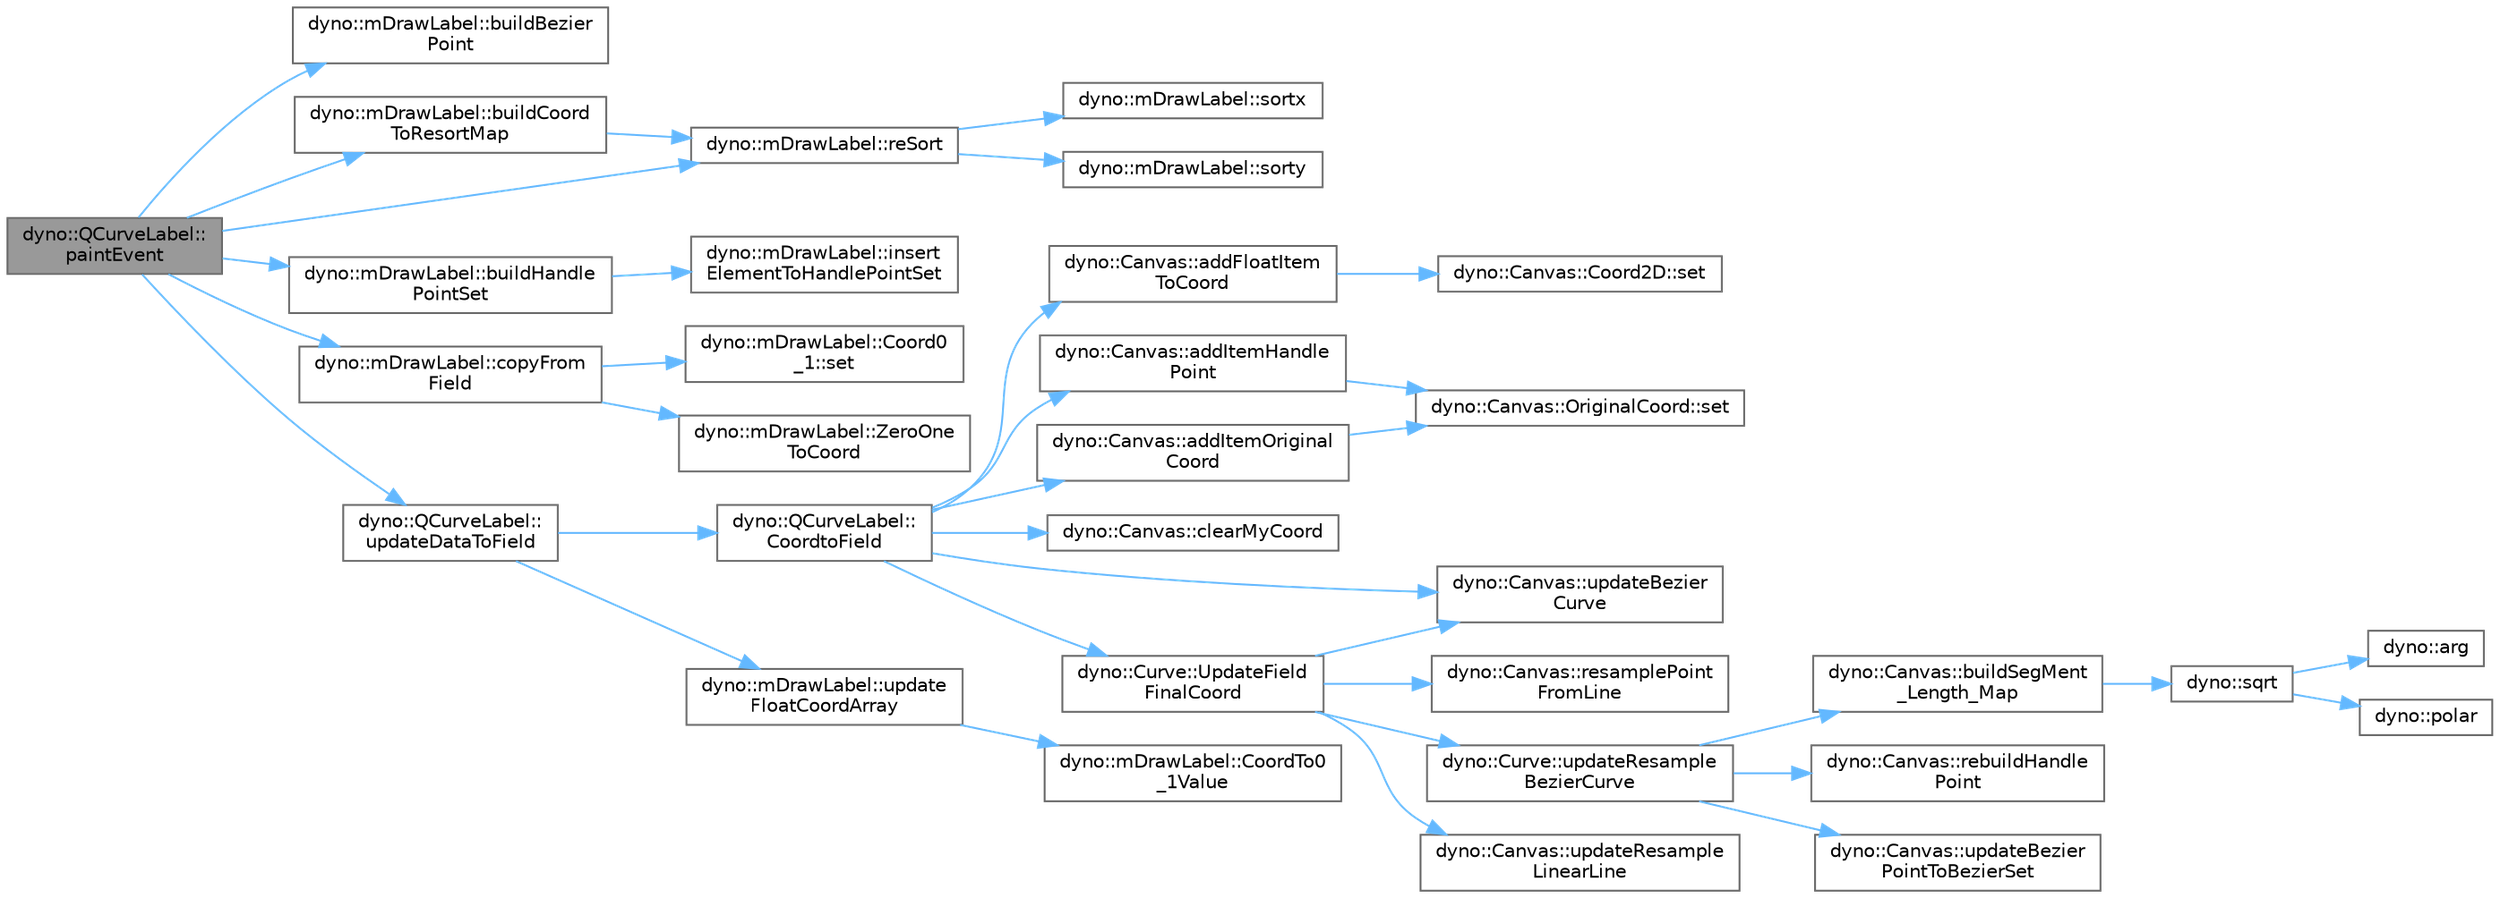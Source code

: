 digraph "dyno::QCurveLabel::paintEvent"
{
 // LATEX_PDF_SIZE
  bgcolor="transparent";
  edge [fontname=Helvetica,fontsize=10,labelfontname=Helvetica,labelfontsize=10];
  node [fontname=Helvetica,fontsize=10,shape=box,height=0.2,width=0.4];
  rankdir="LR";
  Node1 [id="Node000001",label="dyno::QCurveLabel::\lpaintEvent",height=0.2,width=0.4,color="gray40", fillcolor="grey60", style="filled", fontcolor="black",tooltip=" "];
  Node1 -> Node2 [id="edge1_Node000001_Node000002",color="steelblue1",style="solid",tooltip=" "];
  Node2 [id="Node000002",label="dyno::mDrawLabel::buildBezier\lPoint",height=0.2,width=0.4,color="grey40", fillcolor="white", style="filled",URL="$classdyno_1_1m_draw_label.html#af1004dfae41ba350c0d9ad366f81b608",tooltip=" "];
  Node1 -> Node3 [id="edge2_Node000001_Node000003",color="steelblue1",style="solid",tooltip=" "];
  Node3 [id="Node000003",label="dyno::mDrawLabel::buildCoord\lToResortMap",height=0.2,width=0.4,color="grey40", fillcolor="white", style="filled",URL="$classdyno_1_1m_draw_label.html#a552c21e08e75659109a4a65d480bf805",tooltip=" "];
  Node3 -> Node4 [id="edge3_Node000003_Node000004",color="steelblue1",style="solid",tooltip=" "];
  Node4 [id="Node000004",label="dyno::mDrawLabel::reSort",height=0.2,width=0.4,color="grey40", fillcolor="white", style="filled",URL="$classdyno_1_1m_draw_label.html#a3ac4e589944201300346c9418d4bd913",tooltip=" "];
  Node4 -> Node5 [id="edge4_Node000004_Node000005",color="steelblue1",style="solid",tooltip=" "];
  Node5 [id="Node000005",label="dyno::mDrawLabel::sortx",height=0.2,width=0.4,color="grey40", fillcolor="white", style="filled",URL="$classdyno_1_1m_draw_label.html#a1f951cd4d1e30ba301c6a4f9ce1a272a",tooltip=" "];
  Node4 -> Node6 [id="edge5_Node000004_Node000006",color="steelblue1",style="solid",tooltip=" "];
  Node6 [id="Node000006",label="dyno::mDrawLabel::sorty",height=0.2,width=0.4,color="grey40", fillcolor="white", style="filled",URL="$classdyno_1_1m_draw_label.html#abbf18c59549fe4f7293c22ebf644ac1a",tooltip=" "];
  Node1 -> Node7 [id="edge6_Node000001_Node000007",color="steelblue1",style="solid",tooltip=" "];
  Node7 [id="Node000007",label="dyno::mDrawLabel::buildHandle\lPointSet",height=0.2,width=0.4,color="grey40", fillcolor="white", style="filled",URL="$classdyno_1_1m_draw_label.html#a2bd7103fe7ad1abc1f6bc7d9912194d2",tooltip=" "];
  Node7 -> Node8 [id="edge7_Node000007_Node000008",color="steelblue1",style="solid",tooltip=" "];
  Node8 [id="Node000008",label="dyno::mDrawLabel::insert\lElementToHandlePointSet",height=0.2,width=0.4,color="grey40", fillcolor="white", style="filled",URL="$classdyno_1_1m_draw_label.html#ab4cc8aa27de47d0ac53c37d0a552d9b2",tooltip=" "];
  Node1 -> Node9 [id="edge8_Node000001_Node000009",color="steelblue1",style="solid",tooltip=" "];
  Node9 [id="Node000009",label="dyno::mDrawLabel::copyFrom\lField",height=0.2,width=0.4,color="grey40", fillcolor="white", style="filled",URL="$classdyno_1_1m_draw_label.html#ae6578ec1c8821f6aab1f8dfd7ebabe3e",tooltip=" "];
  Node9 -> Node10 [id="edge9_Node000009_Node000010",color="steelblue1",style="solid",tooltip=" "];
  Node10 [id="Node000010",label="dyno::mDrawLabel::Coord0\l_1::set",height=0.2,width=0.4,color="grey40", fillcolor="white", style="filled",URL="$structdyno_1_1m_draw_label_1_1_coord0__1.html#a2061baedf48001f7918b3f95ead140fe",tooltip=" "];
  Node9 -> Node11 [id="edge10_Node000009_Node000011",color="steelblue1",style="solid",tooltip=" "];
  Node11 [id="Node000011",label="dyno::mDrawLabel::ZeroOne\lToCoord",height=0.2,width=0.4,color="grey40", fillcolor="white", style="filled",URL="$classdyno_1_1m_draw_label.html#af56ab9d950a48adc93a9c204a8a553dd",tooltip=" "];
  Node1 -> Node4 [id="edge11_Node000001_Node000004",color="steelblue1",style="solid",tooltip=" "];
  Node1 -> Node12 [id="edge12_Node000001_Node000012",color="steelblue1",style="solid",tooltip=" "];
  Node12 [id="Node000012",label="dyno::QCurveLabel::\lupdateDataToField",height=0.2,width=0.4,color="grey40", fillcolor="white", style="filled",URL="$classdyno_1_1_q_curve_label.html#afdedd15fce4a9f9bfbd46f44ecb4f093",tooltip=" "];
  Node12 -> Node13 [id="edge13_Node000012_Node000013",color="steelblue1",style="solid",tooltip=" "];
  Node13 [id="Node000013",label="dyno::QCurveLabel::\lCoordtoField",height=0.2,width=0.4,color="grey40", fillcolor="white", style="filled",URL="$classdyno_1_1_q_curve_label.html#ae1a8d7bf41c9a09f1d99f9745984b394",tooltip=" "];
  Node13 -> Node14 [id="edge14_Node000013_Node000014",color="steelblue1",style="solid",tooltip=" "];
  Node14 [id="Node000014",label="dyno::Canvas::addFloatItem\lToCoord",height=0.2,width=0.4,color="grey40", fillcolor="white", style="filled",URL="$classdyno_1_1_canvas.html#a1d1ef9a603d01cc9b2ce60d720958bb2",tooltip=" "];
  Node14 -> Node15 [id="edge15_Node000014_Node000015",color="steelblue1",style="solid",tooltip=" "];
  Node15 [id="Node000015",label="dyno::Canvas::Coord2D::set",height=0.2,width=0.4,color="grey40", fillcolor="white", style="filled",URL="$structdyno_1_1_canvas_1_1_coord2_d.html#a4a93793340804298c0d3b93cc0074fb4",tooltip=" "];
  Node13 -> Node16 [id="edge16_Node000013_Node000016",color="steelblue1",style="solid",tooltip=" "];
  Node16 [id="Node000016",label="dyno::Canvas::addItemHandle\lPoint",height=0.2,width=0.4,color="grey40", fillcolor="white", style="filled",URL="$classdyno_1_1_canvas.html#a3946331f09b6ff3e0328646165221851",tooltip=" "];
  Node16 -> Node17 [id="edge17_Node000016_Node000017",color="steelblue1",style="solid",tooltip=" "];
  Node17 [id="Node000017",label="dyno::Canvas::OriginalCoord::set",height=0.2,width=0.4,color="grey40", fillcolor="white", style="filled",URL="$structdyno_1_1_canvas_1_1_original_coord.html#aecb33648dd2b44ccf67da7176aec5714",tooltip=" "];
  Node13 -> Node18 [id="edge18_Node000013_Node000018",color="steelblue1",style="solid",tooltip=" "];
  Node18 [id="Node000018",label="dyno::Canvas::addItemOriginal\lCoord",height=0.2,width=0.4,color="grey40", fillcolor="white", style="filled",URL="$classdyno_1_1_canvas.html#a62a6e32ea1b68c920c55b048fc20c265",tooltip=" "];
  Node18 -> Node17 [id="edge19_Node000018_Node000017",color="steelblue1",style="solid",tooltip=" "];
  Node13 -> Node19 [id="edge20_Node000013_Node000019",color="steelblue1",style="solid",tooltip=" "];
  Node19 [id="Node000019",label="dyno::Canvas::clearMyCoord",height=0.2,width=0.4,color="grey40", fillcolor="white", style="filled",URL="$classdyno_1_1_canvas.html#afacf30b8a47a280260021cce8f79a3fa",tooltip=" "];
  Node13 -> Node20 [id="edge21_Node000013_Node000020",color="steelblue1",style="solid",tooltip=" "];
  Node20 [id="Node000020",label="dyno::Canvas::updateBezier\lCurve",height=0.2,width=0.4,color="grey40", fillcolor="white", style="filled",URL="$classdyno_1_1_canvas.html#a9c94fe54ddaa9f14bec9934b99d3105d",tooltip=" "];
  Node13 -> Node21 [id="edge22_Node000013_Node000021",color="steelblue1",style="solid",tooltip=" "];
  Node21 [id="Node000021",label="dyno::Curve::UpdateField\lFinalCoord",height=0.2,width=0.4,color="grey40", fillcolor="white", style="filled",URL="$classdyno_1_1_curve.html#a6a1f78ed5b0ba19cc23712467fa0205e",tooltip="Updating the data of a Field."];
  Node21 -> Node22 [id="edge23_Node000021_Node000022",color="steelblue1",style="solid",tooltip=" "];
  Node22 [id="Node000022",label="dyno::Canvas::resamplePoint\lFromLine",height=0.2,width=0.4,color="grey40", fillcolor="white", style="filled",URL="$classdyno_1_1_canvas.html#acb6e87b236f44c4b72c84c12c903413d",tooltip=" "];
  Node21 -> Node20 [id="edge24_Node000021_Node000020",color="steelblue1",style="solid",tooltip=" "];
  Node21 -> Node23 [id="edge25_Node000021_Node000023",color="steelblue1",style="solid",tooltip=" "];
  Node23 [id="Node000023",label="dyno::Curve::updateResample\lBezierCurve",height=0.2,width=0.4,color="grey40", fillcolor="white", style="filled",URL="$classdyno_1_1_curve.html#a1ae9f76a2148ab26374b2e1838a33c1d",tooltip="Resample Bezier curve."];
  Node23 -> Node24 [id="edge26_Node000023_Node000024",color="steelblue1",style="solid",tooltip=" "];
  Node24 [id="Node000024",label="dyno::Canvas::buildSegMent\l_Length_Map",height=0.2,width=0.4,color="grey40", fillcolor="white", style="filled",URL="$classdyno_1_1_canvas.html#aa4aee8c215e76bc53850f71791e59f88",tooltip=" "];
  Node24 -> Node25 [id="edge27_Node000024_Node000025",color="steelblue1",style="solid",tooltip=" "];
  Node25 [id="Node000025",label="dyno::sqrt",height=0.2,width=0.4,color="grey40", fillcolor="white", style="filled",URL="$namespacedyno.html#ac2d9bbc99f7fd7afbe6b0889eff86281",tooltip=" "];
  Node25 -> Node26 [id="edge28_Node000025_Node000026",color="steelblue1",style="solid",tooltip=" "];
  Node26 [id="Node000026",label="dyno::arg",height=0.2,width=0.4,color="grey40", fillcolor="white", style="filled",URL="$namespacedyno.html#a04befed6e1a89e4c84fbc7009f951d26",tooltip=" "];
  Node25 -> Node27 [id="edge29_Node000025_Node000027",color="steelblue1",style="solid",tooltip=" "];
  Node27 [id="Node000027",label="dyno::polar",height=0.2,width=0.4,color="grey40", fillcolor="white", style="filled",URL="$namespacedyno.html#ac5d2551b7bf3e82e743324ebf79c203d",tooltip=" "];
  Node23 -> Node28 [id="edge30_Node000023_Node000028",color="steelblue1",style="solid",tooltip=" "];
  Node28 [id="Node000028",label="dyno::Canvas::rebuildHandle\lPoint",height=0.2,width=0.4,color="grey40", fillcolor="white", style="filled",URL="$classdyno_1_1_canvas.html#a37c807e22a191e9ca05a55b627e94d93",tooltip=" "];
  Node23 -> Node29 [id="edge31_Node000023_Node000029",color="steelblue1",style="solid",tooltip=" "];
  Node29 [id="Node000029",label="dyno::Canvas::updateBezier\lPointToBezierSet",height=0.2,width=0.4,color="grey40", fillcolor="white", style="filled",URL="$classdyno_1_1_canvas.html#acbab535b2d05cd796a41625e979ec2d1",tooltip=" "];
  Node21 -> Node30 [id="edge32_Node000021_Node000030",color="steelblue1",style="solid",tooltip=" "];
  Node30 [id="Node000030",label="dyno::Canvas::updateResample\lLinearLine",height=0.2,width=0.4,color="grey40", fillcolor="white", style="filled",URL="$classdyno_1_1_canvas.html#a0553d952e95168095ea335f017c04934",tooltip=" "];
  Node12 -> Node31 [id="edge33_Node000012_Node000031",color="steelblue1",style="solid",tooltip=" "];
  Node31 [id="Node000031",label="dyno::mDrawLabel::update\lFloatCoordArray",height=0.2,width=0.4,color="grey40", fillcolor="white", style="filled",URL="$classdyno_1_1m_draw_label.html#a2e3519185a2410f98c25cbb79c8b8391",tooltip=" "];
  Node31 -> Node32 [id="edge34_Node000031_Node000032",color="steelblue1",style="solid",tooltip=" "];
  Node32 [id="Node000032",label="dyno::mDrawLabel::CoordTo0\l_1Value",height=0.2,width=0.4,color="grey40", fillcolor="white", style="filled",URL="$classdyno_1_1m_draw_label.html#a51ca6a48be0536f7f5afdb80769847ad",tooltip=" "];
}
